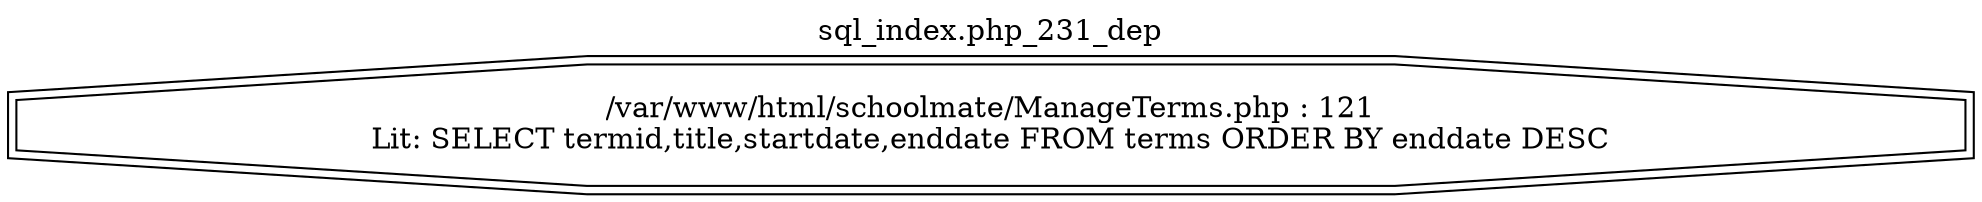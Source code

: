 digraph cfg {
  label="sql_index.php_231_dep";
  labelloc=t;
  n1 [shape=doubleoctagon, label="/var/www/html/schoolmate/ManageTerms.php : 121\nLit: SELECT termid,title,startdate,enddate FROM terms ORDER BY enddate DESC\n"];
}
